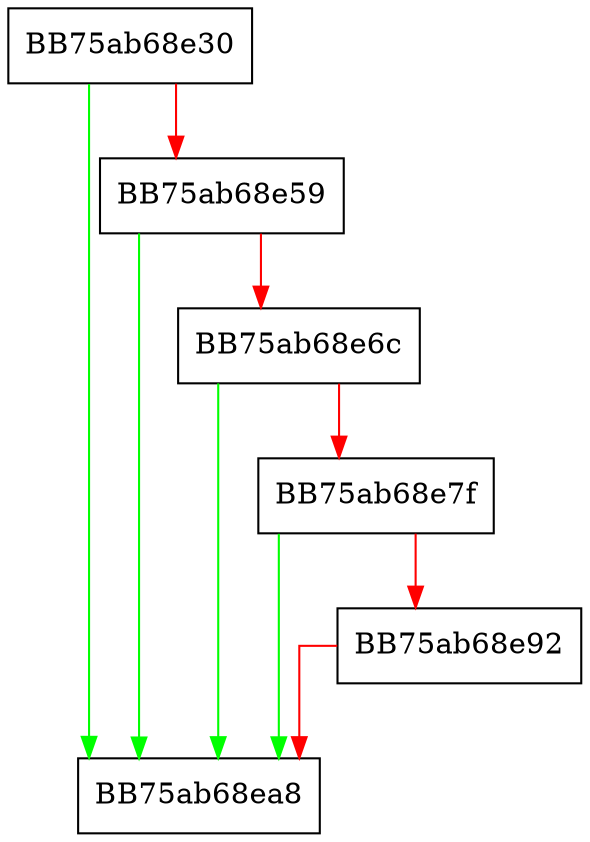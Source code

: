 digraph ReadSQLite {
  node [shape="box"];
  graph [splines=ortho];
  BB75ab68e30 -> BB75ab68ea8 [color="green"];
  BB75ab68e30 -> BB75ab68e59 [color="red"];
  BB75ab68e59 -> BB75ab68ea8 [color="green"];
  BB75ab68e59 -> BB75ab68e6c [color="red"];
  BB75ab68e6c -> BB75ab68ea8 [color="green"];
  BB75ab68e6c -> BB75ab68e7f [color="red"];
  BB75ab68e7f -> BB75ab68ea8 [color="green"];
  BB75ab68e7f -> BB75ab68e92 [color="red"];
  BB75ab68e92 -> BB75ab68ea8 [color="red"];
}